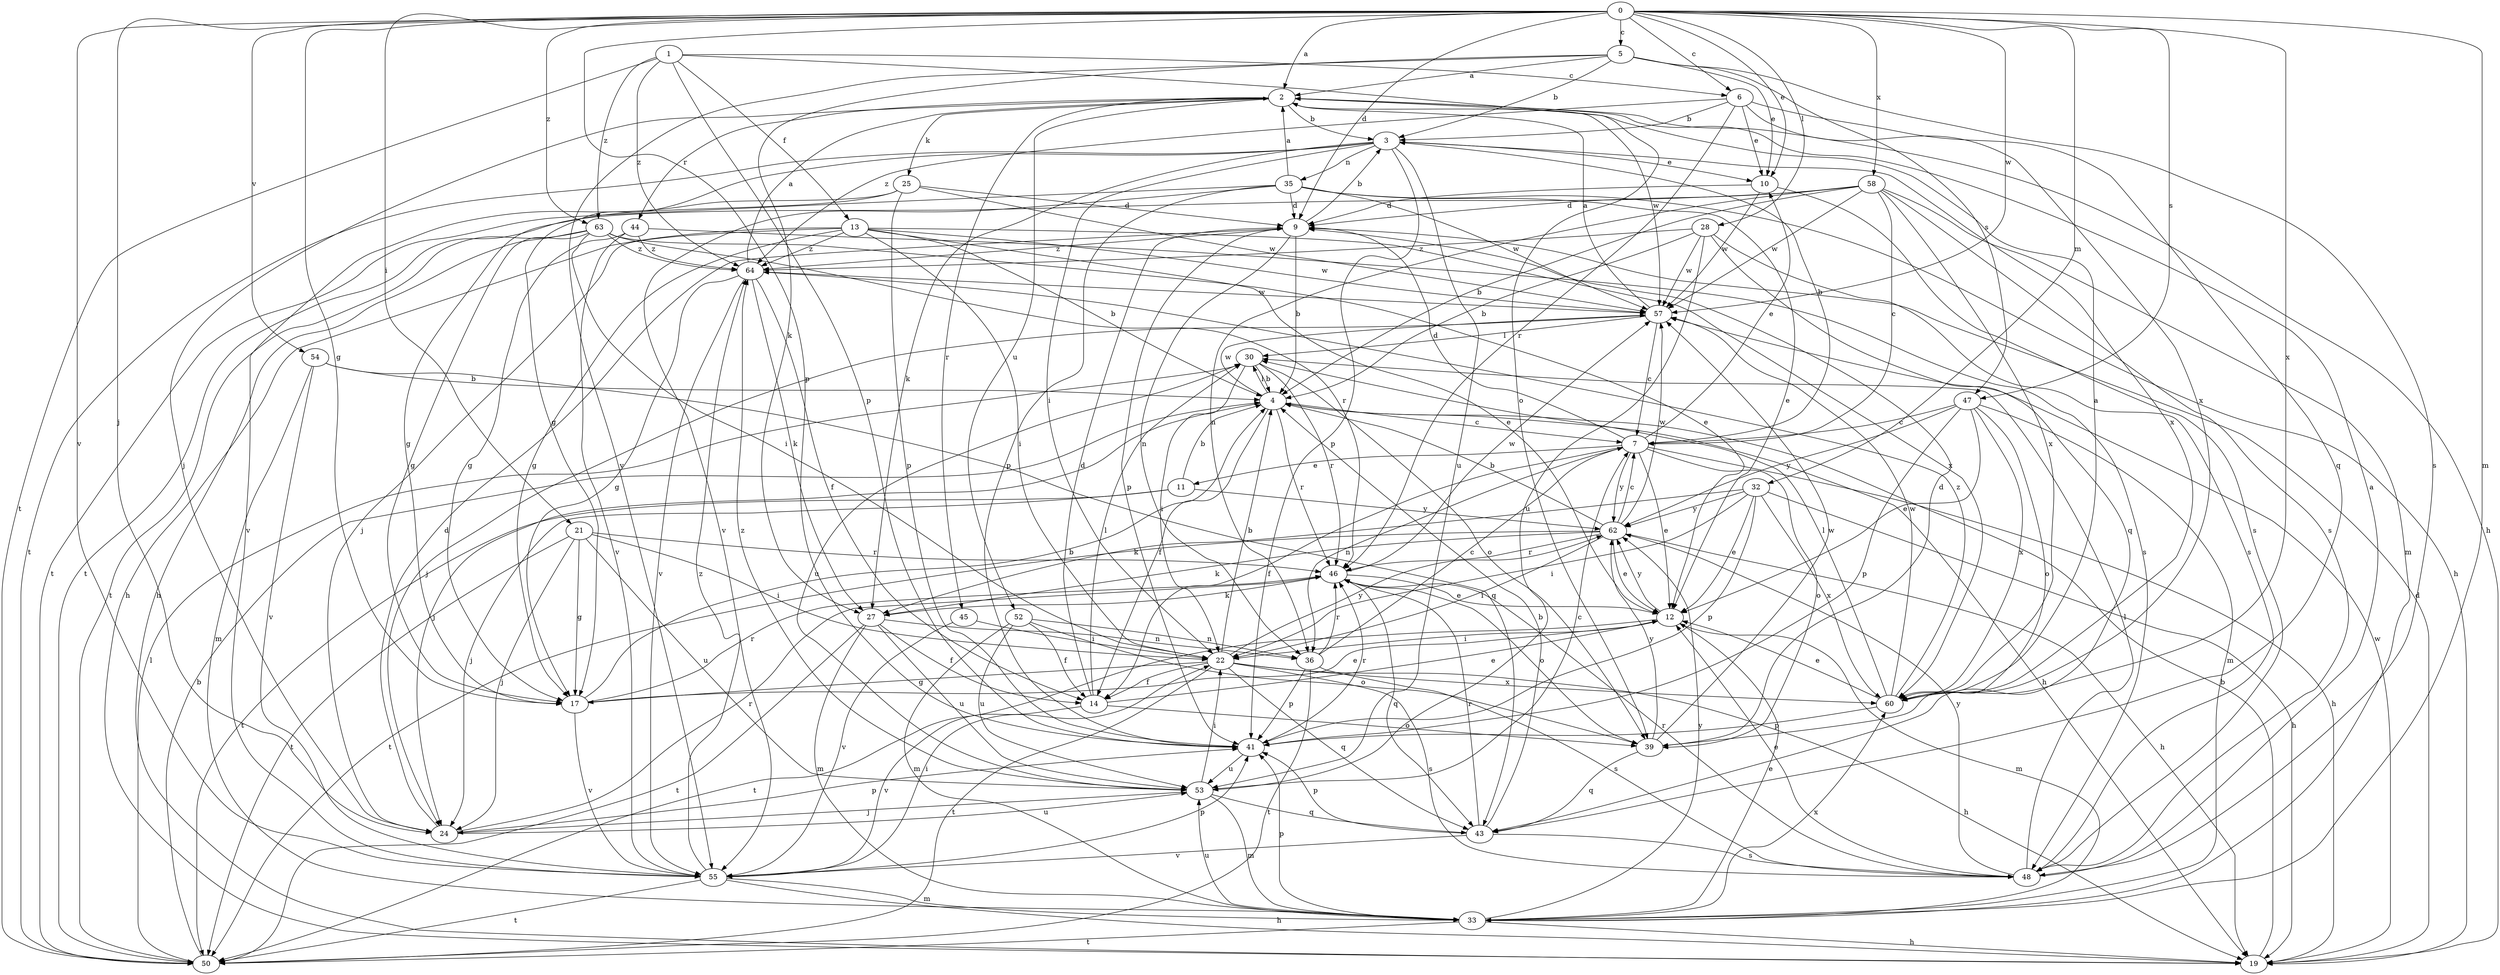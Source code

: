 strict digraph  {
0;
1;
2;
3;
4;
5;
6;
7;
9;
10;
11;
12;
13;
14;
17;
19;
21;
22;
24;
25;
27;
28;
30;
32;
33;
35;
36;
39;
41;
43;
44;
45;
46;
47;
48;
50;
52;
53;
54;
55;
57;
58;
60;
62;
63;
64;
0 -> 2  [label=a];
0 -> 5  [label=c];
0 -> 6  [label=c];
0 -> 9  [label=d];
0 -> 10  [label=e];
0 -> 17  [label=g];
0 -> 21  [label=i];
0 -> 24  [label=j];
0 -> 28  [label=l];
0 -> 32  [label=m];
0 -> 33  [label=m];
0 -> 41  [label=p];
0 -> 47  [label=s];
0 -> 54  [label=v];
0 -> 55  [label=v];
0 -> 57  [label=w];
0 -> 58  [label=x];
0 -> 60  [label=x];
0 -> 63  [label=z];
1 -> 6  [label=c];
1 -> 13  [label=f];
1 -> 39  [label=o];
1 -> 41  [label=p];
1 -> 50  [label=t];
1 -> 63  [label=z];
1 -> 64  [label=z];
2 -> 3  [label=b];
2 -> 19  [label=h];
2 -> 24  [label=j];
2 -> 25  [label=k];
2 -> 44  [label=r];
2 -> 45  [label=r];
2 -> 52  [label=u];
2 -> 57  [label=w];
3 -> 10  [label=e];
3 -> 17  [label=g];
3 -> 22  [label=i];
3 -> 27  [label=k];
3 -> 35  [label=n];
3 -> 41  [label=p];
3 -> 50  [label=t];
3 -> 53  [label=u];
3 -> 60  [label=x];
4 -> 7  [label=c];
4 -> 14  [label=f];
4 -> 19  [label=h];
4 -> 24  [label=j];
4 -> 30  [label=l];
4 -> 46  [label=r];
4 -> 57  [label=w];
5 -> 2  [label=a];
5 -> 3  [label=b];
5 -> 10  [label=e];
5 -> 27  [label=k];
5 -> 47  [label=s];
5 -> 48  [label=s];
5 -> 55  [label=v];
6 -> 3  [label=b];
6 -> 10  [label=e];
6 -> 43  [label=q];
6 -> 46  [label=r];
6 -> 60  [label=x];
6 -> 64  [label=z];
7 -> 3  [label=b];
7 -> 9  [label=d];
7 -> 10  [label=e];
7 -> 11  [label=e];
7 -> 12  [label=e];
7 -> 14  [label=f];
7 -> 19  [label=h];
7 -> 36  [label=n];
7 -> 39  [label=o];
7 -> 62  [label=y];
9 -> 3  [label=b];
9 -> 4  [label=b];
9 -> 36  [label=n];
9 -> 41  [label=p];
9 -> 64  [label=z];
10 -> 9  [label=d];
10 -> 48  [label=s];
10 -> 57  [label=w];
11 -> 4  [label=b];
11 -> 24  [label=j];
11 -> 50  [label=t];
11 -> 62  [label=y];
12 -> 22  [label=i];
12 -> 33  [label=m];
12 -> 50  [label=t];
12 -> 62  [label=y];
13 -> 4  [label=b];
13 -> 12  [label=e];
13 -> 17  [label=g];
13 -> 19  [label=h];
13 -> 22  [label=i];
13 -> 24  [label=j];
13 -> 57  [label=w];
13 -> 60  [label=x];
13 -> 64  [label=z];
14 -> 9  [label=d];
14 -> 12  [label=e];
14 -> 30  [label=l];
14 -> 39  [label=o];
14 -> 55  [label=v];
17 -> 4  [label=b];
17 -> 12  [label=e];
17 -> 46  [label=r];
17 -> 55  [label=v];
19 -> 4  [label=b];
19 -> 9  [label=d];
19 -> 57  [label=w];
21 -> 17  [label=g];
21 -> 22  [label=i];
21 -> 24  [label=j];
21 -> 46  [label=r];
21 -> 50  [label=t];
21 -> 53  [label=u];
22 -> 4  [label=b];
22 -> 14  [label=f];
22 -> 17  [label=g];
22 -> 19  [label=h];
22 -> 43  [label=q];
22 -> 48  [label=s];
22 -> 50  [label=t];
22 -> 60  [label=x];
22 -> 62  [label=y];
24 -> 9  [label=d];
24 -> 41  [label=p];
24 -> 46  [label=r];
24 -> 53  [label=u];
25 -> 9  [label=d];
25 -> 17  [label=g];
25 -> 41  [label=p];
25 -> 55  [label=v];
25 -> 57  [label=w];
27 -> 14  [label=f];
27 -> 33  [label=m];
27 -> 36  [label=n];
27 -> 50  [label=t];
27 -> 53  [label=u];
28 -> 4  [label=b];
28 -> 43  [label=q];
28 -> 48  [label=s];
28 -> 53  [label=u];
28 -> 57  [label=w];
28 -> 64  [label=z];
30 -> 4  [label=b];
30 -> 22  [label=i];
30 -> 39  [label=o];
30 -> 46  [label=r];
30 -> 53  [label=u];
32 -> 12  [label=e];
32 -> 19  [label=h];
32 -> 22  [label=i];
32 -> 27  [label=k];
32 -> 41  [label=p];
32 -> 60  [label=x];
32 -> 62  [label=y];
33 -> 12  [label=e];
33 -> 19  [label=h];
33 -> 41  [label=p];
33 -> 50  [label=t];
33 -> 53  [label=u];
33 -> 60  [label=x];
33 -> 62  [label=y];
35 -> 2  [label=a];
35 -> 9  [label=d];
35 -> 12  [label=e];
35 -> 19  [label=h];
35 -> 41  [label=p];
35 -> 50  [label=t];
35 -> 55  [label=v];
35 -> 57  [label=w];
36 -> 7  [label=c];
36 -> 41  [label=p];
36 -> 46  [label=r];
36 -> 48  [label=s];
36 -> 50  [label=t];
39 -> 9  [label=d];
39 -> 43  [label=q];
39 -> 57  [label=w];
39 -> 62  [label=y];
41 -> 46  [label=r];
41 -> 53  [label=u];
43 -> 4  [label=b];
43 -> 41  [label=p];
43 -> 46  [label=r];
43 -> 48  [label=s];
43 -> 55  [label=v];
44 -> 17  [label=g];
44 -> 48  [label=s];
44 -> 55  [label=v];
44 -> 64  [label=z];
45 -> 22  [label=i];
45 -> 55  [label=v];
46 -> 12  [label=e];
46 -> 27  [label=k];
46 -> 39  [label=o];
46 -> 43  [label=q];
46 -> 57  [label=w];
47 -> 7  [label=c];
47 -> 12  [label=e];
47 -> 33  [label=m];
47 -> 39  [label=o];
47 -> 41  [label=p];
47 -> 60  [label=x];
47 -> 62  [label=y];
48 -> 2  [label=a];
48 -> 12  [label=e];
48 -> 30  [label=l];
48 -> 46  [label=r];
48 -> 62  [label=y];
50 -> 4  [label=b];
50 -> 30  [label=l];
52 -> 14  [label=f];
52 -> 33  [label=m];
52 -> 36  [label=n];
52 -> 39  [label=o];
52 -> 53  [label=u];
53 -> 7  [label=c];
53 -> 22  [label=i];
53 -> 24  [label=j];
53 -> 33  [label=m];
53 -> 43  [label=q];
53 -> 64  [label=z];
54 -> 4  [label=b];
54 -> 33  [label=m];
54 -> 43  [label=q];
54 -> 55  [label=v];
55 -> 19  [label=h];
55 -> 22  [label=i];
55 -> 33  [label=m];
55 -> 41  [label=p];
55 -> 50  [label=t];
55 -> 64  [label=z];
57 -> 2  [label=a];
57 -> 7  [label=c];
57 -> 24  [label=j];
57 -> 30  [label=l];
58 -> 4  [label=b];
58 -> 7  [label=c];
58 -> 9  [label=d];
58 -> 33  [label=m];
58 -> 36  [label=n];
58 -> 48  [label=s];
58 -> 50  [label=t];
58 -> 57  [label=w];
58 -> 60  [label=x];
60 -> 2  [label=a];
60 -> 12  [label=e];
60 -> 30  [label=l];
60 -> 41  [label=p];
60 -> 57  [label=w];
60 -> 64  [label=z];
62 -> 4  [label=b];
62 -> 7  [label=c];
62 -> 12  [label=e];
62 -> 19  [label=h];
62 -> 22  [label=i];
62 -> 27  [label=k];
62 -> 46  [label=r];
62 -> 50  [label=t];
62 -> 57  [label=w];
63 -> 12  [label=e];
63 -> 17  [label=g];
63 -> 19  [label=h];
63 -> 22  [label=i];
63 -> 46  [label=r];
63 -> 50  [label=t];
63 -> 64  [label=z];
64 -> 2  [label=a];
64 -> 14  [label=f];
64 -> 17  [label=g];
64 -> 27  [label=k];
64 -> 55  [label=v];
64 -> 57  [label=w];
}
